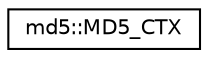 digraph "Graphical Class Hierarchy"
{
 // INTERACTIVE_SVG=YES
 // LATEX_PDF_SIZE
  edge [fontname="Helvetica",fontsize="10",labelfontname="Helvetica",labelfontsize="10"];
  node [fontname="Helvetica",fontsize="10",shape=record];
  rankdir="LR";
  Node0 [label="md5::MD5_CTX",height=0.2,width=0.4,color="black", fillcolor="white", style="filled",URL="$d5/d73/structmd5_1_1MD5__CTX.html",tooltip=" "];
}
